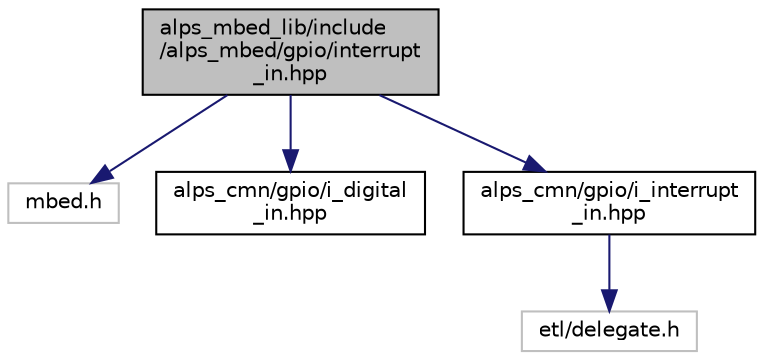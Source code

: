 digraph "alps_mbed_lib/include/alps_mbed/gpio/interrupt_in.hpp"
{
 // LATEX_PDF_SIZE
  edge [fontname="Helvetica",fontsize="10",labelfontname="Helvetica",labelfontsize="10"];
  node [fontname="Helvetica",fontsize="10",shape=record];
  Node1 [label="alps_mbed_lib/include\l/alps_mbed/gpio/interrupt\l_in.hpp",height=0.2,width=0.4,color="black", fillcolor="grey75", style="filled", fontcolor="black",tooltip="割り込み入力ピン"];
  Node1 -> Node2 [color="midnightblue",fontsize="10",style="solid",fontname="Helvetica"];
  Node2 [label="mbed.h",height=0.2,width=0.4,color="grey75", fillcolor="white", style="filled",tooltip=" "];
  Node1 -> Node3 [color="midnightblue",fontsize="10",style="solid",fontname="Helvetica"];
  Node3 [label="alps_cmn/gpio/i_digital\l_in.hpp",height=0.2,width=0.4,color="black", fillcolor="white", style="filled",URL="$i__digital__in_8hpp.html",tooltip=" "];
  Node1 -> Node4 [color="midnightblue",fontsize="10",style="solid",fontname="Helvetica"];
  Node4 [label="alps_cmn/gpio/i_interrupt\l_in.hpp",height=0.2,width=0.4,color="black", fillcolor="white", style="filled",URL="$i__interrupt__in_8hpp.html",tooltip=" "];
  Node4 -> Node5 [color="midnightblue",fontsize="10",style="solid",fontname="Helvetica"];
  Node5 [label="etl/delegate.h",height=0.2,width=0.4,color="grey75", fillcolor="white", style="filled",tooltip=" "];
}
